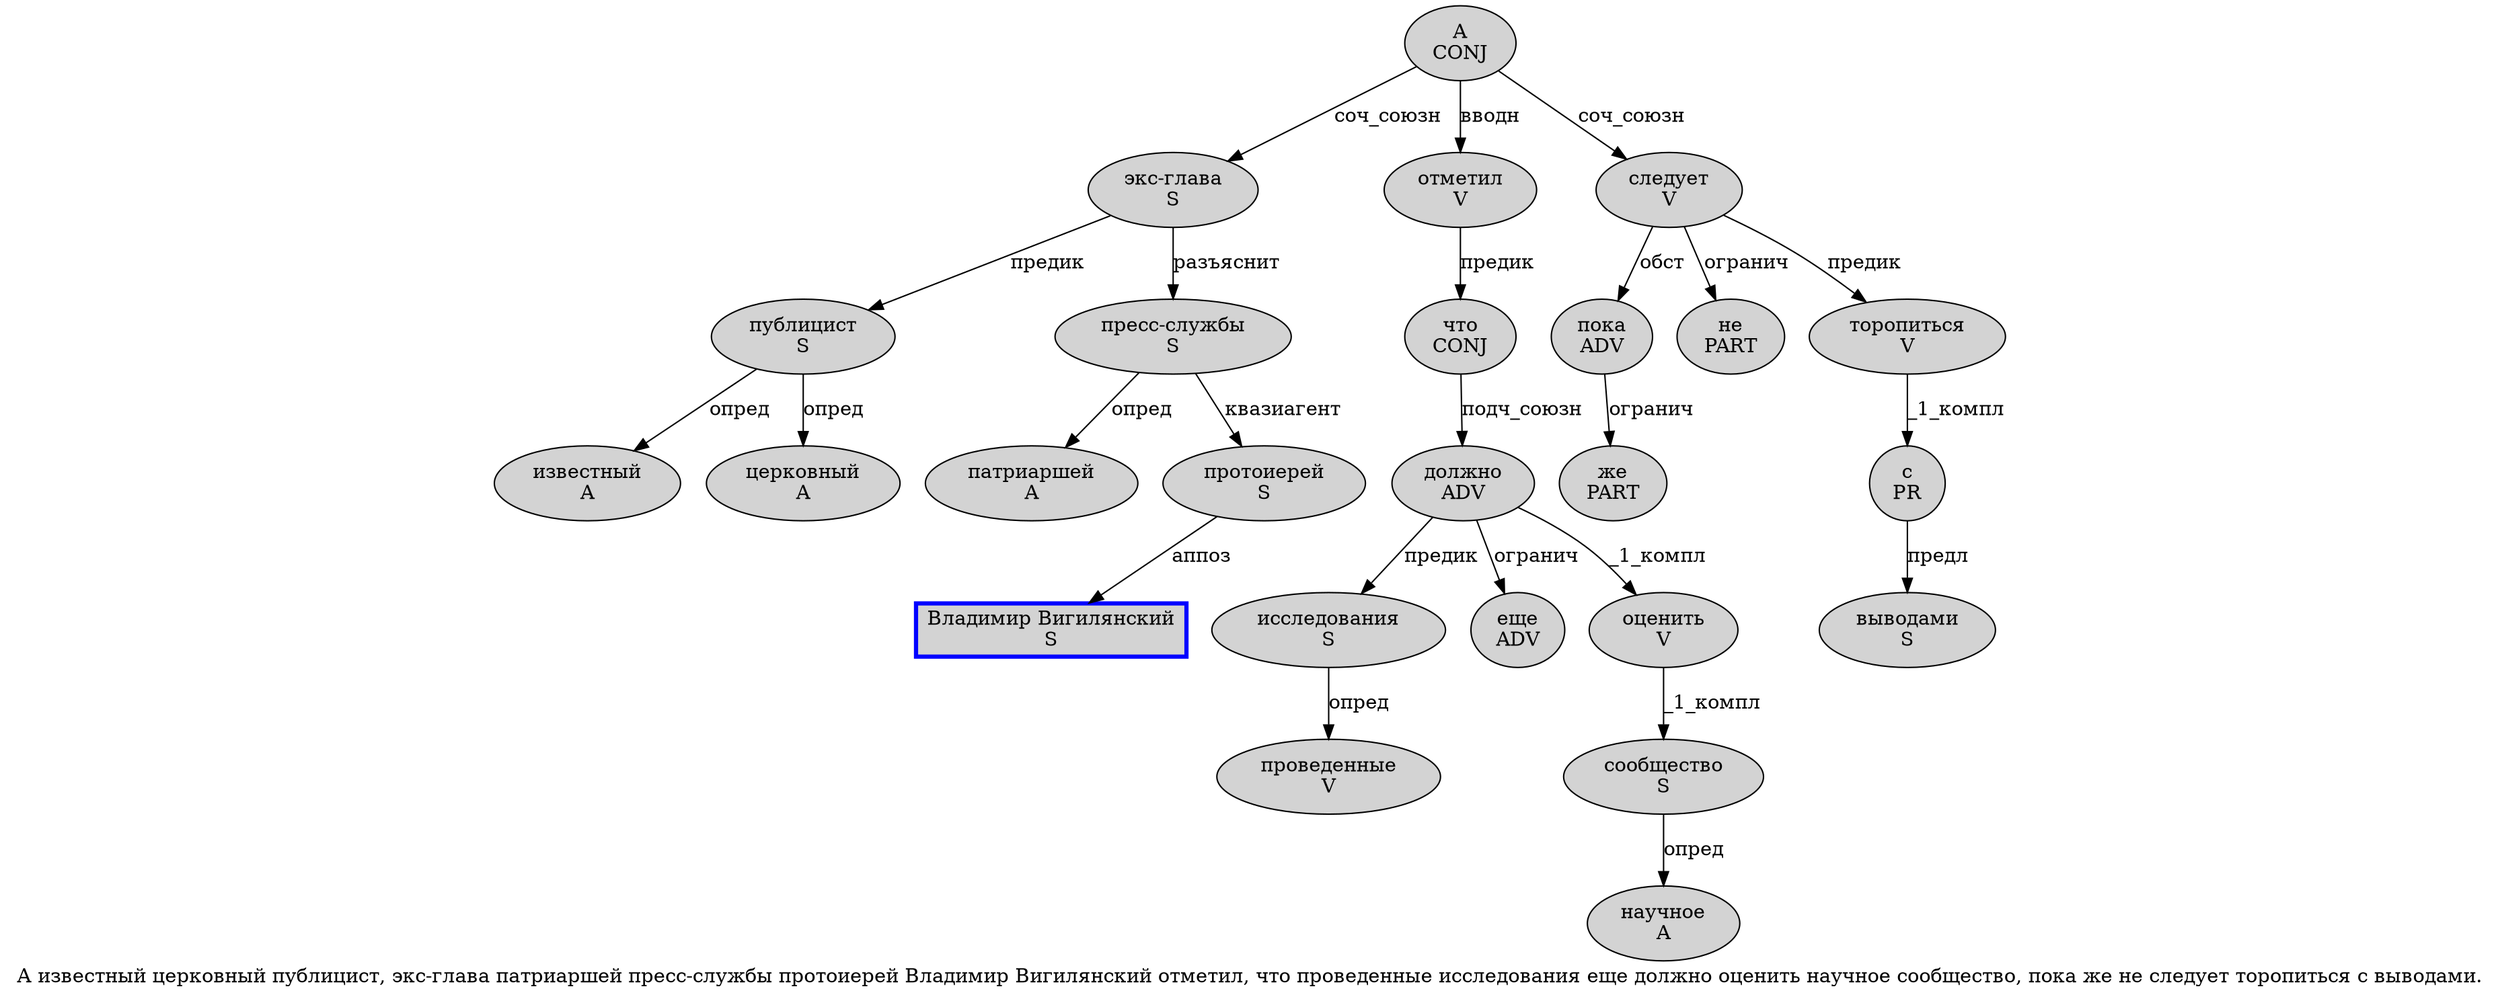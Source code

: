 digraph SENTENCE_985 {
	graph [label="А известный церковный публицист, экс-глава патриаршей пресс-службы протоиерей Владимир Вигилянский отметил, что проведенные исследования еще должно оценить научное сообщество, пока же не следует торопиться с выводами."]
	node [style=filled]
		0 [label="А
CONJ" color="" fillcolor=lightgray penwidth=1 shape=ellipse]
		1 [label="известный
A" color="" fillcolor=lightgray penwidth=1 shape=ellipse]
		2 [label="церковный
A" color="" fillcolor=lightgray penwidth=1 shape=ellipse]
		3 [label="публицист
S" color="" fillcolor=lightgray penwidth=1 shape=ellipse]
		5 [label="экс-глава
S" color="" fillcolor=lightgray penwidth=1 shape=ellipse]
		6 [label="патриаршей
A" color="" fillcolor=lightgray penwidth=1 shape=ellipse]
		7 [label="пресс-службы
S" color="" fillcolor=lightgray penwidth=1 shape=ellipse]
		8 [label="протоиерей
S" color="" fillcolor=lightgray penwidth=1 shape=ellipse]
		9 [label="Владимир Вигилянский
S" color=blue fillcolor=lightgray penwidth=3 shape=box]
		10 [label="отметил
V" color="" fillcolor=lightgray penwidth=1 shape=ellipse]
		12 [label="что
CONJ" color="" fillcolor=lightgray penwidth=1 shape=ellipse]
		13 [label="проведенные
V" color="" fillcolor=lightgray penwidth=1 shape=ellipse]
		14 [label="исследования
S" color="" fillcolor=lightgray penwidth=1 shape=ellipse]
		15 [label="еще
ADV" color="" fillcolor=lightgray penwidth=1 shape=ellipse]
		16 [label="должно
ADV" color="" fillcolor=lightgray penwidth=1 shape=ellipse]
		17 [label="оценить
V" color="" fillcolor=lightgray penwidth=1 shape=ellipse]
		18 [label="научное
A" color="" fillcolor=lightgray penwidth=1 shape=ellipse]
		19 [label="сообщество
S" color="" fillcolor=lightgray penwidth=1 shape=ellipse]
		21 [label="пока
ADV" color="" fillcolor=lightgray penwidth=1 shape=ellipse]
		22 [label="же
PART" color="" fillcolor=lightgray penwidth=1 shape=ellipse]
		23 [label="не
PART" color="" fillcolor=lightgray penwidth=1 shape=ellipse]
		24 [label="следует
V" color="" fillcolor=lightgray penwidth=1 shape=ellipse]
		25 [label="торопиться
V" color="" fillcolor=lightgray penwidth=1 shape=ellipse]
		26 [label="с
PR" color="" fillcolor=lightgray penwidth=1 shape=ellipse]
		27 [label="выводами
S" color="" fillcolor=lightgray penwidth=1 shape=ellipse]
			3 -> 1 [label="опред"]
			3 -> 2 [label="опред"]
			17 -> 19 [label="_1_компл"]
			25 -> 26 [label="_1_компл"]
			14 -> 13 [label="опред"]
			12 -> 16 [label="подч_союзн"]
			0 -> 5 [label="соч_союзн"]
			0 -> 10 [label="вводн"]
			0 -> 24 [label="соч_союзн"]
			10 -> 12 [label="предик"]
			8 -> 9 [label="аппоз"]
			21 -> 22 [label="огранич"]
			5 -> 3 [label="предик"]
			5 -> 7 [label="разъяснит"]
			19 -> 18 [label="опред"]
			16 -> 14 [label="предик"]
			16 -> 15 [label="огранич"]
			16 -> 17 [label="_1_компл"]
			26 -> 27 [label="предл"]
			24 -> 21 [label="обст"]
			24 -> 23 [label="огранич"]
			24 -> 25 [label="предик"]
			7 -> 6 [label="опред"]
			7 -> 8 [label="квазиагент"]
}